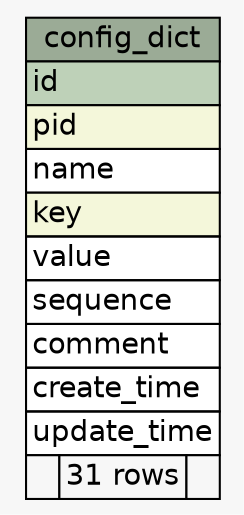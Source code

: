 // dot 2.36.0 on Windows 7 6.1
// SchemaSpy rev 590
digraph "config_dict" {
  graph [
    rankdir="RL"
    bgcolor="#f7f7f7"
    nodesep="0.18"
    ranksep="0.46"
    fontname="Helvetica"
    fontsize="14"
  ];
  node [
    fontname="Helvetica"
    fontsize="14"
    shape="plaintext"
  ];
  edge [
    arrowsize="0.8"
  ];
  "config_dict" [
    label=<
    <TABLE BORDER="0" CELLBORDER="1" CELLSPACING="0" BGCOLOR="#ffffff">
      <TR><TD COLSPAN="3" BGCOLOR="#9bab96" ALIGN="CENTER">config_dict</TD></TR>
      <TR><TD PORT="id" COLSPAN="3" BGCOLOR="#bed1b8" ALIGN="LEFT">id</TD></TR>
      <TR><TD PORT="pid" COLSPAN="3" BGCOLOR="#f4f7da" ALIGN="LEFT">pid</TD></TR>
      <TR><TD PORT="name" COLSPAN="3" ALIGN="LEFT">name</TD></TR>
      <TR><TD PORT="key" COLSPAN="3" BGCOLOR="#f4f7da" ALIGN="LEFT">key</TD></TR>
      <TR><TD PORT="value" COLSPAN="3" ALIGN="LEFT">value</TD></TR>
      <TR><TD PORT="sequence" COLSPAN="3" ALIGN="LEFT">sequence</TD></TR>
      <TR><TD PORT="comment" COLSPAN="3" ALIGN="LEFT">comment</TD></TR>
      <TR><TD PORT="create_time" COLSPAN="3" ALIGN="LEFT">create_time</TD></TR>
      <TR><TD PORT="update_time" COLSPAN="3" ALIGN="LEFT">update_time</TD></TR>
      <TR><TD ALIGN="LEFT" BGCOLOR="#f7f7f7">  </TD><TD ALIGN="RIGHT" BGCOLOR="#f7f7f7">31 rows</TD><TD ALIGN="RIGHT" BGCOLOR="#f7f7f7">  </TD></TR>
    </TABLE>>
    URL="tables/config_dict.html"
    tooltip="config_dict"
  ];
}
